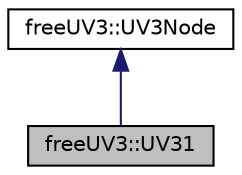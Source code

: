 digraph "freeUV3::UV31"
{
  edge [fontname="Helvetica",fontsize="10",labelfontname="Helvetica",labelfontsize="10"];
  node [fontname="Helvetica",fontsize="10",shape=record];
  Node0 [label="freeUV3::UV31",height=0.2,width=0.4,color="black", fillcolor="grey75", style="filled", fontcolor="black"];
  Node1 -> Node0 [dir="back",color="midnightblue",fontsize="10",style="solid",fontname="Helvetica"];
  Node1 [label="freeUV3::UV3Node",height=0.2,width=0.4,color="black", fillcolor="white", style="filled",URL="$structfree_u_v3_1_1_u_v3_node.html"];
}
